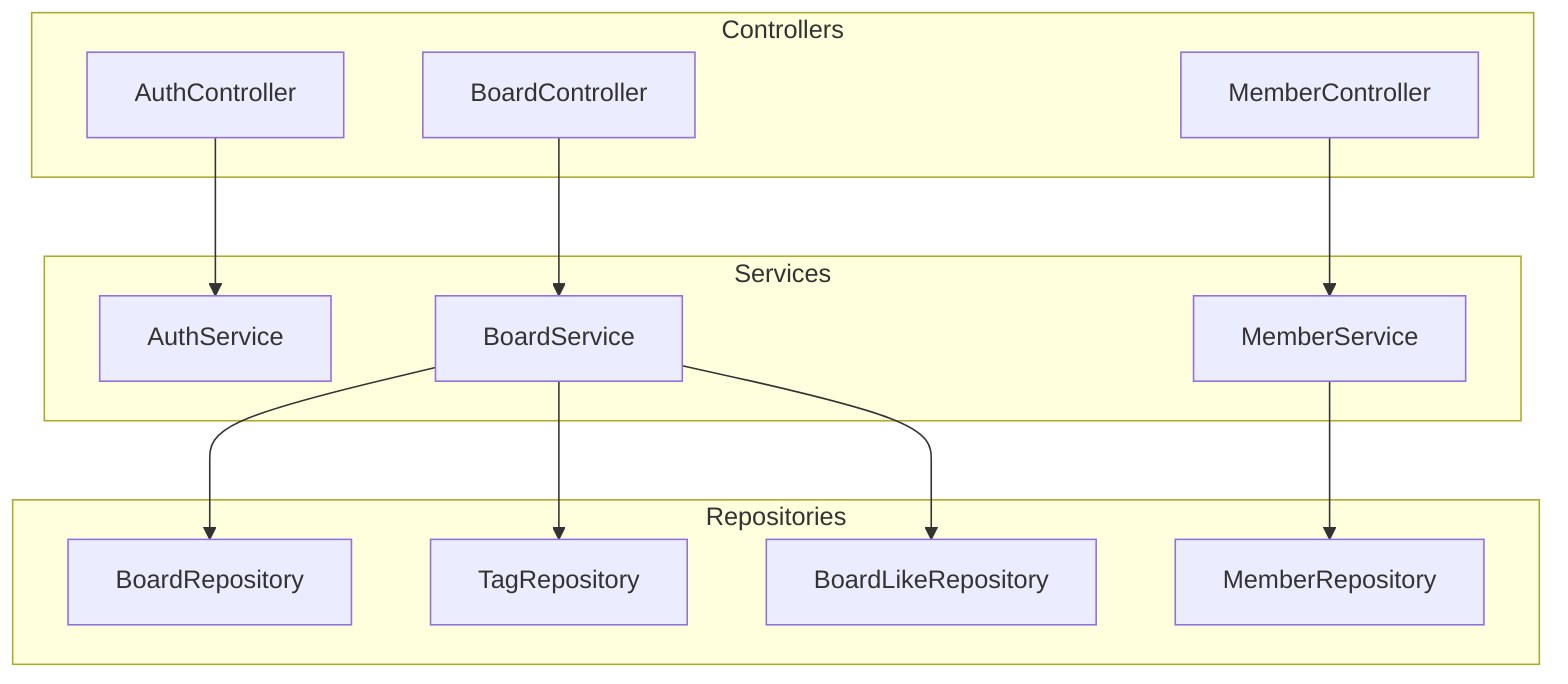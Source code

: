 graph TD
    subgraph Controllers
        AC[AuthController]
        BC[BoardController]
        MC[MemberController]
    end

    subgraph Services
        AS[AuthService]
        BS[BoardService]
        MS[MemberService]
    end

    subgraph Repositories
        BR[BoardRepository]
        MR[MemberRepository]
        TR[TagRepository]
        BLR[BoardLikeRepository]
    end

    AC --> AS
    BC --> BS
    MC --> MS

    BS --> BR
    BS --> TR
    BS --> BLR
    MS --> MR